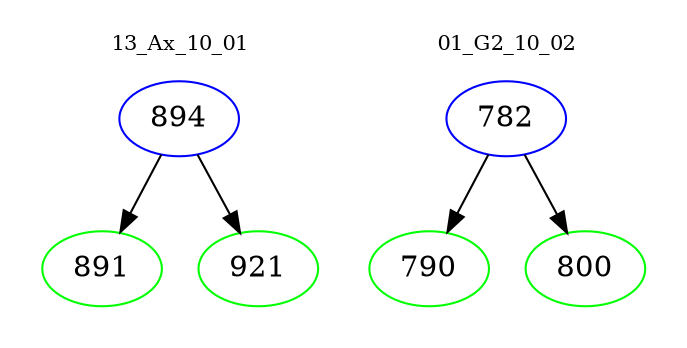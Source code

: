 digraph{
subgraph cluster_0 {
color = white
label = "13_Ax_10_01";
fontsize=10;
T0_894 [label="894", color="blue"]
T0_894 -> T0_891 [color="black"]
T0_891 [label="891", color="green"]
T0_894 -> T0_921 [color="black"]
T0_921 [label="921", color="green"]
}
subgraph cluster_1 {
color = white
label = "01_G2_10_02";
fontsize=10;
T1_782 [label="782", color="blue"]
T1_782 -> T1_790 [color="black"]
T1_790 [label="790", color="green"]
T1_782 -> T1_800 [color="black"]
T1_800 [label="800", color="green"]
}
}
